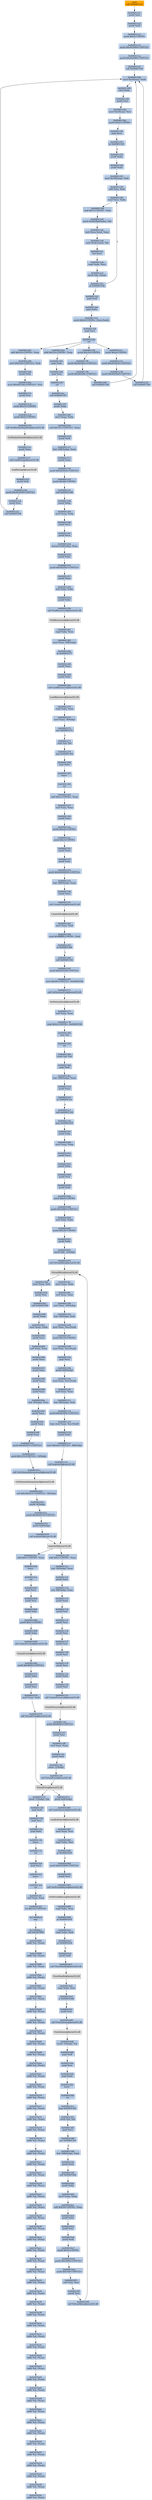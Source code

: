 digraph G {
node[shape=rectangle,style=filled,fillcolor=lightsteelblue,color=lightsteelblue]
bgcolor="transparent"
a0x004013e7call_0x004011e1[label="start\ncall 0x004011e1",fillcolor="orange",color="lightgrey"];
a0x004011e1pushl_esi[label="0x004011e1\npushl %esi"];
a0x004011e2pushl_edi[label="0x004011e2\npushl %edi"];
a0x004011e3pushl_0x9UINT8[label="0x004011e3\npushl $0x9<UINT8>"];
a0x004011e5pushl_0x403000UINT32[label="0x004011e5\npushl $0x403000<UINT32>"];
a0x004011eapushl_0x402080UINT32[label="0x004011ea\npushl $0x402080<UINT32>"];
a0x004011efcall_0x00401184[label="0x004011ef\ncall 0x00401184"];
a0x00401184movl_0xcesp__edx[label="0x00401184\nmovl 0xc(%esp), %edx"];
a0x00401188decl_edx[label="0x00401188\ndecl %edx"];
a0x00401189pushl_esi[label="0x00401189\npushl %esi"];
a0x0040118amovl_0xcesp__esi[label="0x0040118a\nmovl 0xc(%esp), %esi"];
a0x0040118epushl_0x0UINT8[label="0x0040118e\npushl $0x0<UINT8>"];
a0x00401190popl_ecx[label="0x00401190\npopl %ecx"];
a0x00401191je_0x004011b5[label="0x00401191\nje 0x004011b5"];
a0x00401193pushl_ebx[label="0x00401193\npushl %ebx"];
a0x00401194pushl_edi[label="0x00401194\npushl %edi"];
a0x00401195movl_0x10esp__edi[label="0x00401195\nmovl 0x10(%esp), %edi"];
a0x00401199subl_esi_edi[label="0x00401199\nsubl %esi, %edi"];
a0x0040119bmovl_ecx_ebx[label="0x0040119b\nmovl %ecx, %ebx"];
a0x0040119dandl_0x3UINT8_ebx[label="0x0040119d\nandl $0x3<UINT8>, %ebx"];
a0x004011a0movb_0x4020b4ebx__bl[label="0x004011a0\nmovb 0x4020b4(%ebx), %bl"];
a0x004011a6leal_ecxesi__eax[label="0x004011a6\nleal (%ecx,%esi), %eax"];
a0x004011a9xorb_edieax__bl[label="0x004011a9\nxorb (%edi,%eax), %bl"];
a0x004011acincl_ecx[label="0x004011ac\nincl %ecx"];
a0x004011adcmpl_edx_ecx[label="0x004011ad\ncmpl %edx, %ecx"];
a0x004011afmovb_bl_eax_[label="0x004011af\nmovb %bl, (%eax)"];
a0x004011b1jb_0x0040119b[label="0x004011b1\njb 0x0040119b"];
a0x004011b3popl_edi[label="0x004011b3\npopl %edi"];
a0x004011b4popl_ebx[label="0x004011b4\npopl %ebx"];
a0x004011b5movb_0x0UINT8_esiedx_[label="0x004011b5\nmovb $0x0<UINT8>, (%esi,%edx)"];
a0x004011b9popl_esi[label="0x004011b9\npopl %esi"];
a0x004011baret[label="0x004011ba\nret"];
a0x004011f4pushl_0x18UINT8[label="0x004011f4\npushl $0x18<UINT8>"];
a0x004011f6pushl_0x40300cUINT32[label="0x004011f6\npushl $0x40300c<UINT32>"];
a0x004011fbpushl_0x40208cUINT32[label="0x004011fb\npushl $0x40208c<UINT32>"];
a0x00401200call_0x00401184[label="0x00401200\ncall 0x00401184"];
a0x00401205addl_0x18UINT8_esp[label="0x00401205\naddl $0x18<UINT8>, %esp"];
a0x00401208movl_0x104UINT32_edi[label="0x00401208\nmovl $0x104<UINT32>, %edi"];
a0x0040120dpushl_edi[label="0x0040120d\npushl %edi"];
a0x0040120emovl_0x403140UINT32_esi[label="0x0040120e\nmovl $0x403140<UINT32>, %esi"];
a0x00401213pushl_esi[label="0x00401213\npushl %esi"];
a0x00401214pushl_0x10UINT8[label="0x00401214\npushl $0x10<UINT8>"];
a0x00401216pushl_0x0UINT8[label="0x00401216\npushl $0x0<UINT8>"];
a0x00401218call_GetModuleHandleA_kernel32_dll[label="0x00401218\ncall GetModuleHandleA@kernel32.dll"];
GetModuleHandleA_kernel32_dll[label="GetModuleHandleA@kernel32.dll",fillcolor="lightgrey",color="lightgrey"];
a0x0040121epushl_eax[label="0x0040121e\npushl %eax"];
a0x0040121fcall_LoadStringA_user32_dll[label="0x0040121f\ncall LoadStringA@user32.dll"];
LoadStringA_user32_dll[label="LoadStringA@user32.dll",fillcolor="lightgrey",color="lightgrey"];
a0x00401225pushl_edi[label="0x00401225\npushl %edi"];
a0x00401226pushl_0x403038UINT32[label="0x00401226\npushl $0x403038<UINT32>"];
a0x0040122bpushl_esi[label="0x0040122b\npushl %esi"];
a0x0040122ccall_0x00401184[label="0x0040122c\ncall 0x00401184"];
a0x00401231pushl_0xdUINT8[label="0x00401231\npushl $0xd<UINT8>"];
a0x00401233pushl_0x403024UINT32[label="0x00401233\npushl $0x403024<UINT32>"];
a0x00401238pushl_0x4020a4UINT32[label="0x00401238\npushl $0x4020a4<UINT32>"];
a0x0040123dcall_0x00401184[label="0x0040123d\ncall 0x00401184"];
a0x00401242addl_0x18UINT8_esp[label="0x00401242\naddl $0x18<UINT8>, %esp"];
a0x00401245popl_edi[label="0x00401245\npopl %edi"];
a0x00401246popl_esi[label="0x00401246\npopl %esi"];
a0x00401247ret[label="0x00401247\nret"];
a0x004013eccall_0x00401307[label="0x004013ec\ncall 0x00401307"];
a0x00401307pushl_ebp[label="0x00401307\npushl %ebp"];
a0x00401308movl_esp_ebp[label="0x00401308\nmovl %esp, %ebp"];
a0x0040130asubl_0x10cUINT32_esp[label="0x0040130a\nsubl $0x10c<UINT32>, %esp"];
a0x00401310pushl_edi[label="0x00401310\npushl %edi"];
a0x00401311leal__268ebp__eax[label="0x00401311\nleal -268(%ebp), %eax"];
a0x00401317pushl_eax[label="0x00401317\npushl %eax"];
a0x00401318pushl_0x403024UINT32[label="0x00401318\npushl $0x403024<UINT32>"];
a0x0040131dpushl_0x66UINT8[label="0x0040131d\npushl $0x66<UINT8>"];
a0x0040131fcall_0x00401248[label="0x0040131f\ncall 0x00401248"];
a0x00401248pushl_ebp[label="0x00401248\npushl %ebp"];
a0x00401249movl_esp_ebp[label="0x00401249\nmovl %esp, %ebp"];
a0x0040124bpushl_ecx[label="0x0040124b\npushl %ecx"];
a0x0040124cpushl_ecx[label="0x0040124c\npushl %ecx"];
a0x0040124dmovzwl_0x8ebp__eax[label="0x0040124d\nmovzwl 0x8(%ebp), %eax"];
a0x00401251pushl_ebx[label="0x00401251\npushl %ebx"];
a0x00401252pushl_0x4020bcUINT32[label="0x00401252\npushl $0x4020bc<UINT32>"];
a0x00401257pushl_eax[label="0x00401257\npushl %eax"];
a0x00401258xorl_ebx_ebx[label="0x00401258\nxorl %ebx, %ebx"];
a0x0040125apushl_ebx[label="0x0040125a\npushl %ebx"];
a0x0040125bcall_FindResourceA_kernel32_dll[label="0x0040125b\ncall FindResourceA@kernel32.dll"];
FindResourceA_kernel32_dll[label="FindResourceA@kernel32.dll",fillcolor="lightgrey",color="lightgrey"];
a0x00401261cmpl_ebx_eax[label="0x00401261\ncmpl %ebx, %eax"];
a0x00401263movl_eax_0x8ebp_[label="0x00401263\nmovl %eax, 0x8(%ebp)"];
a0x00401266je_0x00401277[label="0x00401266\nje 0x00401277"];
a0x00401268pushl_eax[label="0x00401268\npushl %eax"];
a0x00401269pushl_ebx[label="0x00401269\npushl %ebx"];
a0x0040126acall_LoadResource_kernel32_dll[label="0x0040126a\ncall LoadResource@kernel32.dll"];
LoadResource_kernel32_dll[label="LoadResource@kernel32.dll",fillcolor="lightgrey",color="lightgrey"];
a0x00401270cmpl_ebx_eax[label="0x00401270\ncmpl %ebx, %eax"];
a0x00401272movl_eax__8ebp_[label="0x00401272\nmovl %eax, -8(%ebp)"];
a0x00401275jne_0x0040127e[label="0x00401275\njne 0x0040127e"];
a0x00401277xorb_al_al[label="0x00401277\nxorb %al, %al"];
a0x00401279jmp_0x00401304[label="0x00401279\njmp 0x00401304"];
a0x00401304popl_ebx[label="0x00401304\npopl %ebx"];
a0x00401305leave_[label="0x00401305\nleave "];
a0x00401306ret[label="0x00401306\nret"];
a0x00401324addl_0xcUINT8_esp[label="0x00401324\naddl $0xc<UINT8>, %esp"];
a0x00401327xorl_eax_eax[label="0x00401327\nxorl %eax, %eax"];
a0x00401329pushl_eax[label="0x00401329\npushl %eax"];
a0x0040132apushl_0x20UINT8[label="0x0040132a\npushl $0x20<UINT8>"];
a0x0040132cpushl_0x3UINT8[label="0x0040132c\npushl $0x3<UINT8>"];
a0x0040132epushl_eax[label="0x0040132e\npushl %eax"];
a0x0040132fpushl_eax[label="0x0040132f\npushl %eax"];
a0x00401330pushl_0x40000000UINT32[label="0x00401330\npushl $0x40000000<UINT32>"];
a0x00401335leal__268ebp__eax[label="0x00401335\nleal -268(%ebp), %eax"];
a0x0040133bpushl_eax[label="0x0040133b\npushl %eax"];
a0x0040133ccall_CreateFileA_kernel32_dll[label="0x0040133c\ncall CreateFileA@kernel32.dll"];
CreateFileA_kernel32_dll[label="CreateFileA@kernel32.dll",fillcolor="lightgrey",color="lightgrey"];
a0x00401342movl_eax_edi[label="0x00401342\nmovl %eax, %edi"];
a0x00401344cmpl_0xffffffffUINT8_edi[label="0x00401344\ncmpl $0xffffffff<UINT8>, %edi"];
a0x00401347je_0x004013b6[label="0x00401347\nje 0x004013b6"];
a0x004013b6call_0x00401162[label="0x004013b6\ncall 0x00401162"];
a0x00401162pushl_0x403248UINT32[label="0x00401162\npushl $0x403248<UINT32>"];
a0x00401167movl_0x94UINT32_0x00403248[label="0x00401167\nmovl $0x94<UINT32>, 0x00403248"];
a0x00401171call_GetVersionExA_kernel32_dll[label="0x00401171\ncall GetVersionExA@kernel32.dll"];
GetVersionExA_kernel32_dll[label="GetVersionExA@kernel32.dll",fillcolor="lightgrey",color="lightgrey"];
a0x00401177xorl_eax_eax[label="0x00401177\nxorl %eax, %eax"];
a0x00401179cmpl_0x2UINT8_0x00403258[label="0x00401179\ncmpl $0x2<UINT8>, 0x00403258"];
a0x00401180sete_al[label="0x00401180\nsete %al"];
a0x00401183ret[label="0x00401183\nret"];
a0x004013bbtestb_al_al[label="0x004013bb\ntestb %al, %al"];
a0x004013bdpopl_edi[label="0x004013bd\npopl %edi"];
a0x004013beleal__268ebp__eax[label="0x004013be\nleal -268(%ebp), %eax"];
a0x004013c4pushl_eax[label="0x004013c4\npushl %eax"];
a0x004013c5je_0x004013ce[label="0x004013c5\nje 0x004013ce"];
a0x004013c7call_0x0040115d[label="0x004013c7\ncall 0x0040115d"];
a0x0040115djmp_0x0040103f[label="0x0040115d\njmp 0x0040103f"];
a0x0040103fpushl_ebp[label="0x0040103f\npushl %ebp"];
a0x00401040movl_esp_ebp[label="0x00401040\nmovl %esp, %ebp"];
a0x00401042pushl_ecx[label="0x00401042\npushl %ecx"];
a0x00401043pushl_ebx[label="0x00401043\npushl %ebx"];
a0x00401044pushl_esi[label="0x00401044\npushl %esi"];
a0x00401045pushl_edi[label="0x00401045\npushl %edi"];
a0x00401046pushl_0x4UINT8[label="0x00401046\npushl $0x4<UINT8>"];
a0x00401048pushl_0x3000UINT32[label="0x00401048\npushl $0x3000<UINT32>"];
a0x0040104dxorl_ebx_ebx[label="0x0040104d\nxorl %ebx, %ebx"];
a0x0040104fpushl_0x28UINT8[label="0x0040104f\npushl $0x28<UINT8>"];
a0x00401051pushl_ebx[label="0x00401051\npushl %ebx"];
a0x00401052movb_bl__1ebp_[label="0x00401052\nmovb %bl, -1(%ebp)"];
a0x00401055call_VirtualAlloc_kernel32_dll[label="0x00401055\ncall VirtualAlloc@kernel32.dll"];
VirtualAlloc_kernel32_dll[label="VirtualAlloc@kernel32.dll",fillcolor="lightgrey",color="lightgrey"];
a0x0040105bmovl_eax_esi[label="0x0040105b\nmovl %eax, %esi"];
a0x0040105dpushl_esi[label="0x0040105d\npushl %esi"];
a0x0040105ecall_0x00401000[label="0x0040105e\ncall 0x00401000"];
a0x00401000pushl_ebp[label="0x00401000\npushl %ebp"];
a0x00401001movl_esp_ebp[label="0x00401001\nmovl %esp, %ebp"];
a0x00401003pushl_ecx[label="0x00401003\npushl %ecx"];
a0x00401004xorl_eax_eax[label="0x00401004\nxorl %eax, %eax"];
a0x00401006pushl_eax[label="0x00401006\npushl %eax"];
a0x00401007pushl_eax[label="0x00401007\npushl %eax"];
a0x00401008pushl_eax[label="0x00401008\npushl %eax"];
a0x00401009pushl_eax[label="0x00401009\npushl %eax"];
a0x0040100aleal__4ebp__ecx[label="0x0040100a\nleal -4(%ebp), %ecx"];
a0x0040100dpushl_ecx[label="0x0040100d\npushl %ecx"];
a0x0040100epushl_eax[label="0x0040100e\npushl %eax"];
a0x0040100fpushl_eax[label="0x0040100f\npushl %eax"];
a0x00401010pushl_0x40207cUINT32[label="0x00401010\npushl $0x40207c<UINT32>"];
a0x00401015movl_0x123UINT32__4ebp_[label="0x00401015\nmovl $0x123<UINT32>, -4(%ebp)"];
a0x0040101ccall_GetVolumeInformationA_kernel32_dll[label="0x0040101c\ncall GetVolumeInformationA@kernel32.dll"];
GetVolumeInformationA_kernel32_dll[label="GetVolumeInformationA@kernel32.dll",fillcolor="lightgrey",color="lightgrey"];
a0x00401022xorl_0x34d2121UINT32__4ebp_[label="0x00401022\nxorl $0x34d2121<UINT32>, -4(%ebp)"];
a0x00401029pushl__4ebp_[label="0x00401029\npushl -4(%ebp)"];
a0x0040102cpushl_0x402074UINT32[label="0x0040102c\npushl $0x402074<UINT32>"];
a0x00401031pushl_0x8ebp_[label="0x00401031\npushl 0x8(%ebp)"];
a0x00401034call_wsprintfA_user32_dll[label="0x00401034\ncall wsprintfA@user32.dll"];
wsprintfA_user32_dll[label="wsprintfA@user32.dll",fillcolor="lightgrey",color="lightgrey"];
a0x0040103aaddl_0xcUINT8_esp[label="0x0040103a\naddl $0xc<UINT8>, %esp"];
a0x0040103dleave_[label="0x0040103d\nleave "];
a0x0040103eret[label="0x0040103e\nret"];
a0x00401063popl_ecx[label="0x00401063\npopl %ecx"];
a0x00401064pushl_esi[label="0x00401064\npushl %esi"];
a0x00401065pushl_ebx[label="0x00401065\npushl %ebx"];
a0x00401066pushl_0x1UINT8[label="0x00401066\npushl $0x1<UINT8>"];
a0x00401068pushl_ebx[label="0x00401068\npushl %ebx"];
a0x00401069call_CreateEventA_kernel32_dll[label="0x00401069\ncall CreateEventA@kernel32.dll"];
CreateEventA_kernel32_dll[label="CreateEventA@kernel32.dll",fillcolor="lightgrey",color="lightgrey"];
a0x0040106fpushl_0x8000UINT32[label="0x0040106f\npushl $0x8000<UINT32>"];
a0x00401074pushl_ebx[label="0x00401074\npushl %ebx"];
a0x00401075pushl_esi[label="0x00401075\npushl %esi"];
a0x00401076movl_eax_edi[label="0x00401076\nmovl %eax, %edi"];
a0x00401078call_VirtualFree_kernel32_dll[label="0x00401078\ncall VirtualFree@kernel32.dll"];
VirtualFree_kernel32_dll[label="VirtualFree@kernel32.dll",fillcolor="lightgrey",color="lightgrey"];
a0x0040107epushl_0x8ebp_[label="0x0040107e\npushl 0x8(%ebp)"];
a0x00401081call_LoadLibraryA_kernel32_dll[label="0x00401081\ncall LoadLibraryA@kernel32.dll"];
LoadLibraryA_kernel32_dll[label="LoadLibraryA@kernel32.dll",fillcolor="lightgrey",color="lightgrey"];
a0x00401087movl_eax_esi[label="0x00401087\nmovl %eax, %esi"];
a0x00401089cmpl_ebx_esi[label="0x00401089\ncmpl %ebx, %esi"];
a0x0040108bje_0x004010c0[label="0x0040108b\nje 0x004010c0"];
a0x0040108dpushl_0x403000UINT32[label="0x0040108d\npushl $0x403000<UINT32>"];
a0x00401092pushl_esi[label="0x00401092\npushl %esi"];
a0x00401093call_GetProcAddress_kernel32_dll[label="0x00401093\ncall GetProcAddress@kernel32.dll"];
GetProcAddress_kernel32_dll[label="GetProcAddress@kernel32.dll",fillcolor="lightgrey",color="lightgrey"];
a0x00401099cmpl_ebx_eax[label="0x00401099\ncmpl %ebx, %eax"];
a0x0040109bje_0x004010c0[label="0x0040109b\nje 0x004010c0"];
a0x004010c0cmpl_ebx_edi[label="0x004010c0\ncmpl %ebx, %edi"];
a0x004010c2je_0x004010cb[label="0x004010c2\nje 0x004010cb"];
a0x004010c4pushl_edi[label="0x004010c4\npushl %edi"];
a0x004010c5call_CloseHandle_kernel32_dll[label="0x004010c5\ncall CloseHandle@kernel32.dll"];
CloseHandle_kernel32_dll[label="CloseHandle@kernel32.dll",fillcolor="lightgrey",color="lightgrey"];
a0x004010cbcmpl_ebx_esi[label="0x004010cb\ncmpl %ebx, %esi"];
a0x004010cdje_0x004010d6[label="0x004010cd\nje 0x004010d6"];
a0x004010cfpushl_esi[label="0x004010cf\npushl %esi"];
a0x004010d0call_FreeLibrary_kernel32_dll[label="0x004010d0\ncall FreeLibrary@kernel32.dll"];
FreeLibrary_kernel32_dll[label="FreeLibrary@kernel32.dll",fillcolor="lightgrey",color="lightgrey"];
a0x004010d6movb__1ebp__al[label="0x004010d6\nmovb -1(%ebp), %al"];
a0x004010d9popl_edi[label="0x004010d9\npopl %edi"];
a0x004010dapopl_esi[label="0x004010da\npopl %esi"];
a0x004010dbpopl_ebx[label="0x004010db\npopl %ebx"];
a0x004010dcleave_[label="0x004010dc\nleave "];
a0x004010ddret[label="0x004010dd\nret"];
a0x004013ccjmp_0x004013d3[label="0x004013cc\njmp 0x004013d3"];
a0x004013d3testb_al_al[label="0x004013d3\ntestb %al, %al"];
a0x004013d5popl_ecx[label="0x004013d5\npopl %ecx"];
a0x004013d6jne_0x004013e5[label="0x004013d6\njne 0x004013e5"];
a0x004013d8leal__268ebp__eax[label="0x004013d8\nleal -268(%ebp), %eax"];
a0x004013depushl_eax[label="0x004013de\npushl %eax"];
a0x004013dfcall_0x004010de[label="0x004013df\ncall 0x004010de"];
a0x004010depushl_ebp[label="0x004010de\npushl %ebp"];
a0x004010dfmovl_esp_ebp[label="0x004010df\nmovl %esp, %ebp"];
a0x004010e1subl_0x58UINT8_esp[label="0x004010e1\nsubl $0x58<UINT8>, %esp"];
a0x004010e4pushl_ebx[label="0x004010e4\npushl %ebx"];
a0x004010e5pushl_esi[label="0x004010e5\npushl %esi"];
a0x004010e6pushl_edi[label="0x004010e6\npushl %edi"];
a0x004010e7pushl_0x4UINT8[label="0x004010e7\npushl $0x4<UINT8>"];
a0x004010e9pushl_0x3000UINT32[label="0x004010e9\npushl $0x3000<UINT32>"];
a0x004010eepushl_0x104UINT32[label="0x004010ee\npushl $0x104<UINT32>"];
a0x004010f3xorl_esi_esi[label="0x004010f3\nxorl %esi, %esi"];
a0x004010f5pushl_esi[label="0x004010f5\npushl %esi"];
a0x004010f6call_VirtualAlloc_kernel32_dll[label="0x004010f6\ncall VirtualAlloc@kernel32.dll"];
a0x004010fcmovl_eax_ebx[label="0x004010fc\nmovl %eax, %ebx"];
a0x004010fexorl_eax_eax[label="0x004010fe\nxorl %eax, %eax"];
a0x00401100movl_esi__20ebp_[label="0x00401100\nmovl %esi, -20(%ebp)"];
a0x00401103leal__16ebp__edi[label="0x00401103\nleal -16(%ebp), %edi"];
a0x00401106stosl_eax_es_edi_[label="0x00401106\nstosl %eax, %es:(%edi)"];
a0x00401107pushl_0x10UINT8[label="0x00401107\npushl $0x10<UINT8>"];
a0x00401109stosl_eax_es_edi_[label="0x00401109\nstosl %eax, %es:(%edi)"];
a0x0040110apopl_ecx[label="0x0040110a\npopl %ecx"];
a0x0040110bpushl_0x8ebp_[label="0x0040110b\npushl 0x8(%ebp)"];
a0x0040110estosl_eax_es_edi_[label="0x0040110e\nstosl %eax, %es:(%edi)"];
a0x0040110fxorl_eax_eax[label="0x0040110f\nxorl %eax, %eax"];
a0x00401111leal__84ebp__edi[label="0x00401111\nleal -84(%ebp), %edi"];
a0x00401114pushl_0x40300cUINT32[label="0x00401114\npushl $0x40300c<UINT32>"];
a0x00401119repz_stosl_eax_es_edi_[label="0x00401119\nrepz stosl %eax, %es:(%edi)"];
a0x0040111bpushl_ebx[label="0x0040111b\npushl %ebx"];
a0x0040111cmovl_0x44UINT32__88ebp_[label="0x0040111c\nmovl $0x44<UINT32>, -88(%ebp)"];
a0x00401123call_wsprintfA_user32_dll[label="0x00401123\ncall wsprintfA@user32.dll"];
a0x00401129addl_0xcUINT8_esp[label="0x00401129\naddl $0xc<UINT8>, %esp"];
a0x0040112cleal__20ebp__eax[label="0x0040112c\nleal -20(%ebp), %eax"];
a0x0040112fpushl_eax[label="0x0040112f\npushl %eax"];
a0x00401130leal__88ebp__eax[label="0x00401130\nleal -88(%ebp), %eax"];
a0x00401133pushl_eax[label="0x00401133\npushl %eax"];
a0x00401134pushl_esi[label="0x00401134\npushl %esi"];
a0x00401135pushl_esi[label="0x00401135\npushl %esi"];
a0x00401136pushl_esi[label="0x00401136\npushl %esi"];
a0x00401137pushl_esi[label="0x00401137\npushl %esi"];
a0x00401138pushl_esi[label="0x00401138\npushl %esi"];
a0x00401139pushl_esi[label="0x00401139\npushl %esi"];
a0x0040113apushl_ebx[label="0x0040113a\npushl %ebx"];
a0x0040113bpushl_esi[label="0x0040113b\npushl %esi"];
a0x0040113ccall_CreateProcessA_kernel32_dll[label="0x0040113c\ncall CreateProcessA@kernel32.dll"];
CreateProcessA_kernel32_dll[label="CreateProcessA@kernel32.dll",fillcolor="lightgrey",color="lightgrey"];
a0x00401142pushl_0x8000UINT32[label="0x00401142\npushl $0x8000<UINT32>"];
a0x00401147pushl_esi[label="0x00401147\npushl %esi"];
a0x00401148testl_eax_eax[label="0x00401148\ntestl %eax, %eax"];
a0x0040114apushl_ebx[label="0x0040114a\npushl %ebx"];
a0x0040114bsetne__1ebp_[label="0x0040114b\nsetne -1(%ebp)"];
a0x0040114fcall_VirtualFree_kernel32_dll[label="0x0040114f\ncall VirtualFree@kernel32.dll"];
a0x00401155movb__1ebp__al[label="0x00401155\nmovb -1(%ebp), %al"];
a0x00401158popl_edi[label="0x00401158\npopl %edi"];
a0x00401159popl_esi[label="0x00401159\npopl %esi"];
a0x0040115apopl_ebx[label="0x0040115a\npopl %ebx"];
a0x0040115bleave_[label="0x0040115b\nleave "];
a0x0040115cret[label="0x0040115c\nret"];
a0x004013e4popl_ecx[label="0x004013e4\npopl %ecx"];
a0x004013e5leave_[label="0x004013e5\nleave "];
a0x004013e6ret[label="0x004013e6\nret"];
a0x004013f1xorl_eax_eax[label="0x004013f1\nxorl %eax, %eax"];
a0x004013f3ret_0x10UINT16[label="0x004013f3\nret $0x10<UINT16>"];
a0x7c8000c0nop_[label="0x7c8000c0\nnop "];
a0x7c8000c1call_0x63d7f9f4[label="0x7c8000c1\ncall 0x63d7f9f4"];
a0x63d7f9f4addb_al_eax_[label="0x63d7f9f4\naddb %al, (%eax)"];
a0x63d7f9f6addb_al_eax_[label="0x63d7f9f6\naddb %al, (%eax)"];
a0x63d7f9f8addb_al_eax_[label="0x63d7f9f8\naddb %al, (%eax)"];
a0x63d7f9faaddb_al_eax_[label="0x63d7f9fa\naddb %al, (%eax)"];
a0x63d7f9fcaddb_al_eax_[label="0x63d7f9fc\naddb %al, (%eax)"];
a0x63d7f9feaddb_al_eax_[label="0x63d7f9fe\naddb %al, (%eax)"];
a0x63d7fa00addb_al_eax_[label="0x63d7fa00\naddb %al, (%eax)"];
a0x63d7fa02addb_al_eax_[label="0x63d7fa02\naddb %al, (%eax)"];
a0x63d7fa04addb_al_eax_[label="0x63d7fa04\naddb %al, (%eax)"];
a0x63d7fa06addb_al_eax_[label="0x63d7fa06\naddb %al, (%eax)"];
a0x63d7fa08addb_al_eax_[label="0x63d7fa08\naddb %al, (%eax)"];
a0x63d7fa0aaddb_al_eax_[label="0x63d7fa0a\naddb %al, (%eax)"];
a0x63d7fa0caddb_al_eax_[label="0x63d7fa0c\naddb %al, (%eax)"];
a0x63d7fa0eaddb_al_eax_[label="0x63d7fa0e\naddb %al, (%eax)"];
a0x63d7fa10addb_al_eax_[label="0x63d7fa10\naddb %al, (%eax)"];
a0x63d7fa12addb_al_eax_[label="0x63d7fa12\naddb %al, (%eax)"];
a0x63d7fa14addb_al_eax_[label="0x63d7fa14\naddb %al, (%eax)"];
a0x63d7fa16addb_al_eax_[label="0x63d7fa16\naddb %al, (%eax)"];
a0x63d7fa18addb_al_eax_[label="0x63d7fa18\naddb %al, (%eax)"];
a0x63d7fa1aaddb_al_eax_[label="0x63d7fa1a\naddb %al, (%eax)"];
a0x63d7fa1caddb_al_eax_[label="0x63d7fa1c\naddb %al, (%eax)"];
a0x63d7fa1eaddb_al_eax_[label="0x63d7fa1e\naddb %al, (%eax)"];
a0x63d7fa20addb_al_eax_[label="0x63d7fa20\naddb %al, (%eax)"];
a0x63d7fa22addb_al_eax_[label="0x63d7fa22\naddb %al, (%eax)"];
a0x63d7fa24addb_al_eax_[label="0x63d7fa24\naddb %al, (%eax)"];
a0x63d7fa26addb_al_eax_[label="0x63d7fa26\naddb %al, (%eax)"];
a0x63d7fa28addb_al_eax_[label="0x63d7fa28\naddb %al, (%eax)"];
a0x63d7fa2aaddb_al_eax_[label="0x63d7fa2a\naddb %al, (%eax)"];
a0x63d7fa2caddb_al_eax_[label="0x63d7fa2c\naddb %al, (%eax)"];
a0x63d7fa2eaddb_al_eax_[label="0x63d7fa2e\naddb %al, (%eax)"];
a0x63d7fa30addb_al_eax_[label="0x63d7fa30\naddb %al, (%eax)"];
a0x63d7fa32addb_al_eax_[label="0x63d7fa32\naddb %al, (%eax)"];
a0x63d7fa34addb_al_eax_[label="0x63d7fa34\naddb %al, (%eax)"];
a0x63d7fa36addb_al_eax_[label="0x63d7fa36\naddb %al, (%eax)"];
a0x63d7fa38addb_al_eax_[label="0x63d7fa38\naddb %al, (%eax)"];
a0x63d7fa3aaddb_al_eax_[label="0x63d7fa3a\naddb %al, (%eax)"];
a0x63d7fa3caddb_al_eax_[label="0x63d7fa3c\naddb %al, (%eax)"];
a0x63d7fa3eaddb_al_eax_[label="0x63d7fa3e\naddb %al, (%eax)"];
a0x63d7fa40addb_al_eax_[label="0x63d7fa40\naddb %al, (%eax)"];
a0x63d7fa42addb_al_eax_[label="0x63d7fa42\naddb %al, (%eax)"];
a0x63d7fa44addb_al_eax_[label="0x63d7fa44\naddb %al, (%eax)"];
a0x63d7fa46addb_al_eax_[label="0x63d7fa46\naddb %al, (%eax)"];
a0x63d7fa48addb_al_eax_[label="0x63d7fa48\naddb %al, (%eax)"];
a0x63d7fa4aaddb_al_eax_[label="0x63d7fa4a\naddb %al, (%eax)"];
a0x63d7fa4caddb_al_eax_[label="0x63d7fa4c\naddb %al, (%eax)"];
a0x63d7fa4eaddb_al_eax_[label="0x63d7fa4e\naddb %al, (%eax)"];
a0x63d7fa50addb_al_eax_[label="0x63d7fa50\naddb %al, (%eax)"];
a0x63d7fa52addb_al_eax_[label="0x63d7fa52\naddb %al, (%eax)"];
a0x63d7fa54addb_al_eax_[label="0x63d7fa54\naddb %al, (%eax)"];
a0x63d7fa56addb_al_eax_[label="0x63d7fa56\naddb %al, (%eax)"];
a0x63d7fa58addb_al_eax_[label="0x63d7fa58\naddb %al, (%eax)"];
a0x63d7fa5aaddb_al_eax_[label="0x63d7fa5a\naddb %al, (%eax)"];
a0x004013e7call_0x004011e1 -> a0x004011e1pushl_esi [color="#000000"];
a0x004011e1pushl_esi -> a0x004011e2pushl_edi [color="#000000"];
a0x004011e2pushl_edi -> a0x004011e3pushl_0x9UINT8 [color="#000000"];
a0x004011e3pushl_0x9UINT8 -> a0x004011e5pushl_0x403000UINT32 [color="#000000"];
a0x004011e5pushl_0x403000UINT32 -> a0x004011eapushl_0x402080UINT32 [color="#000000"];
a0x004011eapushl_0x402080UINT32 -> a0x004011efcall_0x00401184 [color="#000000"];
a0x004011efcall_0x00401184 -> a0x00401184movl_0xcesp__edx [color="#000000"];
a0x00401184movl_0xcesp__edx -> a0x00401188decl_edx [color="#000000"];
a0x00401188decl_edx -> a0x00401189pushl_esi [color="#000000"];
a0x00401189pushl_esi -> a0x0040118amovl_0xcesp__esi [color="#000000"];
a0x0040118amovl_0xcesp__esi -> a0x0040118epushl_0x0UINT8 [color="#000000"];
a0x0040118epushl_0x0UINT8 -> a0x00401190popl_ecx [color="#000000"];
a0x00401190popl_ecx -> a0x00401191je_0x004011b5 [color="#000000"];
a0x00401191je_0x004011b5 -> a0x00401193pushl_ebx [color="#000000",label="F"];
a0x00401193pushl_ebx -> a0x00401194pushl_edi [color="#000000"];
a0x00401194pushl_edi -> a0x00401195movl_0x10esp__edi [color="#000000"];
a0x00401195movl_0x10esp__edi -> a0x00401199subl_esi_edi [color="#000000"];
a0x00401199subl_esi_edi -> a0x0040119bmovl_ecx_ebx [color="#000000"];
a0x0040119bmovl_ecx_ebx -> a0x0040119dandl_0x3UINT8_ebx [color="#000000"];
a0x0040119dandl_0x3UINT8_ebx -> a0x004011a0movb_0x4020b4ebx__bl [color="#000000"];
a0x004011a0movb_0x4020b4ebx__bl -> a0x004011a6leal_ecxesi__eax [color="#000000"];
a0x004011a6leal_ecxesi__eax -> a0x004011a9xorb_edieax__bl [color="#000000"];
a0x004011a9xorb_edieax__bl -> a0x004011acincl_ecx [color="#000000"];
a0x004011acincl_ecx -> a0x004011adcmpl_edx_ecx [color="#000000"];
a0x004011adcmpl_edx_ecx -> a0x004011afmovb_bl_eax_ [color="#000000"];
a0x004011afmovb_bl_eax_ -> a0x004011b1jb_0x0040119b [color="#000000"];
a0x004011b1jb_0x0040119b -> a0x0040119bmovl_ecx_ebx [color="#000000",label="T"];
a0x004011b1jb_0x0040119b -> a0x004011b3popl_edi [color="#000000",label="F"];
a0x004011b3popl_edi -> a0x004011b4popl_ebx [color="#000000"];
a0x004011b4popl_ebx -> a0x004011b5movb_0x0UINT8_esiedx_ [color="#000000"];
a0x004011b5movb_0x0UINT8_esiedx_ -> a0x004011b9popl_esi [color="#000000"];
a0x004011b9popl_esi -> a0x004011baret [color="#000000"];
a0x004011baret -> a0x004011f4pushl_0x18UINT8 [color="#000000"];
a0x004011f4pushl_0x18UINT8 -> a0x004011f6pushl_0x40300cUINT32 [color="#000000"];
a0x004011f6pushl_0x40300cUINT32 -> a0x004011fbpushl_0x40208cUINT32 [color="#000000"];
a0x004011fbpushl_0x40208cUINT32 -> a0x00401200call_0x00401184 [color="#000000"];
a0x00401200call_0x00401184 -> a0x00401184movl_0xcesp__edx [color="#000000"];
a0x004011baret -> a0x00401205addl_0x18UINT8_esp [color="#000000"];
a0x00401205addl_0x18UINT8_esp -> a0x00401208movl_0x104UINT32_edi [color="#000000"];
a0x00401208movl_0x104UINT32_edi -> a0x0040120dpushl_edi [color="#000000"];
a0x0040120dpushl_edi -> a0x0040120emovl_0x403140UINT32_esi [color="#000000"];
a0x0040120emovl_0x403140UINT32_esi -> a0x00401213pushl_esi [color="#000000"];
a0x00401213pushl_esi -> a0x00401214pushl_0x10UINT8 [color="#000000"];
a0x00401214pushl_0x10UINT8 -> a0x00401216pushl_0x0UINT8 [color="#000000"];
a0x00401216pushl_0x0UINT8 -> a0x00401218call_GetModuleHandleA_kernel32_dll [color="#000000"];
a0x00401218call_GetModuleHandleA_kernel32_dll -> GetModuleHandleA_kernel32_dll [color="#000000"];
GetModuleHandleA_kernel32_dll -> a0x0040121epushl_eax [color="#000000"];
a0x0040121epushl_eax -> a0x0040121fcall_LoadStringA_user32_dll [color="#000000"];
a0x0040121fcall_LoadStringA_user32_dll -> LoadStringA_user32_dll [color="#000000"];
LoadStringA_user32_dll -> a0x00401225pushl_edi [color="#000000"];
a0x00401225pushl_edi -> a0x00401226pushl_0x403038UINT32 [color="#000000"];
a0x00401226pushl_0x403038UINT32 -> a0x0040122bpushl_esi [color="#000000"];
a0x0040122bpushl_esi -> a0x0040122ccall_0x00401184 [color="#000000"];
a0x0040122ccall_0x00401184 -> a0x00401184movl_0xcesp__edx [color="#000000"];
a0x004011baret -> a0x00401231pushl_0xdUINT8 [color="#000000"];
a0x00401231pushl_0xdUINT8 -> a0x00401233pushl_0x403024UINT32 [color="#000000"];
a0x00401233pushl_0x403024UINT32 -> a0x00401238pushl_0x4020a4UINT32 [color="#000000"];
a0x00401238pushl_0x4020a4UINT32 -> a0x0040123dcall_0x00401184 [color="#000000"];
a0x0040123dcall_0x00401184 -> a0x00401184movl_0xcesp__edx [color="#000000"];
a0x004011baret -> a0x00401242addl_0x18UINT8_esp [color="#000000"];
a0x00401242addl_0x18UINT8_esp -> a0x00401245popl_edi [color="#000000"];
a0x00401245popl_edi -> a0x00401246popl_esi [color="#000000"];
a0x00401246popl_esi -> a0x00401247ret [color="#000000"];
a0x00401247ret -> a0x004013eccall_0x00401307 [color="#000000"];
a0x004013eccall_0x00401307 -> a0x00401307pushl_ebp [color="#000000"];
a0x00401307pushl_ebp -> a0x00401308movl_esp_ebp [color="#000000"];
a0x00401308movl_esp_ebp -> a0x0040130asubl_0x10cUINT32_esp [color="#000000"];
a0x0040130asubl_0x10cUINT32_esp -> a0x00401310pushl_edi [color="#000000"];
a0x00401310pushl_edi -> a0x00401311leal__268ebp__eax [color="#000000"];
a0x00401311leal__268ebp__eax -> a0x00401317pushl_eax [color="#000000"];
a0x00401317pushl_eax -> a0x00401318pushl_0x403024UINT32 [color="#000000"];
a0x00401318pushl_0x403024UINT32 -> a0x0040131dpushl_0x66UINT8 [color="#000000"];
a0x0040131dpushl_0x66UINT8 -> a0x0040131fcall_0x00401248 [color="#000000"];
a0x0040131fcall_0x00401248 -> a0x00401248pushl_ebp [color="#000000"];
a0x00401248pushl_ebp -> a0x00401249movl_esp_ebp [color="#000000"];
a0x00401249movl_esp_ebp -> a0x0040124bpushl_ecx [color="#000000"];
a0x0040124bpushl_ecx -> a0x0040124cpushl_ecx [color="#000000"];
a0x0040124cpushl_ecx -> a0x0040124dmovzwl_0x8ebp__eax [color="#000000"];
a0x0040124dmovzwl_0x8ebp__eax -> a0x00401251pushl_ebx [color="#000000"];
a0x00401251pushl_ebx -> a0x00401252pushl_0x4020bcUINT32 [color="#000000"];
a0x00401252pushl_0x4020bcUINT32 -> a0x00401257pushl_eax [color="#000000"];
a0x00401257pushl_eax -> a0x00401258xorl_ebx_ebx [color="#000000"];
a0x00401258xorl_ebx_ebx -> a0x0040125apushl_ebx [color="#000000"];
a0x0040125apushl_ebx -> a0x0040125bcall_FindResourceA_kernel32_dll [color="#000000"];
a0x0040125bcall_FindResourceA_kernel32_dll -> FindResourceA_kernel32_dll [color="#000000"];
FindResourceA_kernel32_dll -> a0x00401261cmpl_ebx_eax [color="#000000"];
a0x00401261cmpl_ebx_eax -> a0x00401263movl_eax_0x8ebp_ [color="#000000"];
a0x00401263movl_eax_0x8ebp_ -> a0x00401266je_0x00401277 [color="#000000"];
a0x00401266je_0x00401277 -> a0x00401268pushl_eax [color="#000000",label="F"];
a0x00401268pushl_eax -> a0x00401269pushl_ebx [color="#000000"];
a0x00401269pushl_ebx -> a0x0040126acall_LoadResource_kernel32_dll [color="#000000"];
a0x0040126acall_LoadResource_kernel32_dll -> LoadResource_kernel32_dll [color="#000000"];
LoadResource_kernel32_dll -> a0x00401270cmpl_ebx_eax [color="#000000"];
a0x00401270cmpl_ebx_eax -> a0x00401272movl_eax__8ebp_ [color="#000000"];
a0x00401272movl_eax__8ebp_ -> a0x00401275jne_0x0040127e [color="#000000"];
a0x00401275jne_0x0040127e -> a0x00401277xorb_al_al [color="#000000",label="F"];
a0x00401277xorb_al_al -> a0x00401279jmp_0x00401304 [color="#000000"];
a0x00401279jmp_0x00401304 -> a0x00401304popl_ebx [color="#000000"];
a0x00401304popl_ebx -> a0x00401305leave_ [color="#000000"];
a0x00401305leave_ -> a0x00401306ret [color="#000000"];
a0x00401306ret -> a0x00401324addl_0xcUINT8_esp [color="#000000"];
a0x00401324addl_0xcUINT8_esp -> a0x00401327xorl_eax_eax [color="#000000"];
a0x00401327xorl_eax_eax -> a0x00401329pushl_eax [color="#000000"];
a0x00401329pushl_eax -> a0x0040132apushl_0x20UINT8 [color="#000000"];
a0x0040132apushl_0x20UINT8 -> a0x0040132cpushl_0x3UINT8 [color="#000000"];
a0x0040132cpushl_0x3UINT8 -> a0x0040132epushl_eax [color="#000000"];
a0x0040132epushl_eax -> a0x0040132fpushl_eax [color="#000000"];
a0x0040132fpushl_eax -> a0x00401330pushl_0x40000000UINT32 [color="#000000"];
a0x00401330pushl_0x40000000UINT32 -> a0x00401335leal__268ebp__eax [color="#000000"];
a0x00401335leal__268ebp__eax -> a0x0040133bpushl_eax [color="#000000"];
a0x0040133bpushl_eax -> a0x0040133ccall_CreateFileA_kernel32_dll [color="#000000"];
a0x0040133ccall_CreateFileA_kernel32_dll -> CreateFileA_kernel32_dll [color="#000000"];
CreateFileA_kernel32_dll -> a0x00401342movl_eax_edi [color="#000000"];
a0x00401342movl_eax_edi -> a0x00401344cmpl_0xffffffffUINT8_edi [color="#000000"];
a0x00401344cmpl_0xffffffffUINT8_edi -> a0x00401347je_0x004013b6 [color="#000000"];
a0x00401347je_0x004013b6 -> a0x004013b6call_0x00401162 [color="#000000",label="T"];
a0x004013b6call_0x00401162 -> a0x00401162pushl_0x403248UINT32 [color="#000000"];
a0x00401162pushl_0x403248UINT32 -> a0x00401167movl_0x94UINT32_0x00403248 [color="#000000"];
a0x00401167movl_0x94UINT32_0x00403248 -> a0x00401171call_GetVersionExA_kernel32_dll [color="#000000"];
a0x00401171call_GetVersionExA_kernel32_dll -> GetVersionExA_kernel32_dll [color="#000000"];
GetVersionExA_kernel32_dll -> a0x00401177xorl_eax_eax [color="#000000"];
a0x00401177xorl_eax_eax -> a0x00401179cmpl_0x2UINT8_0x00403258 [color="#000000"];
a0x00401179cmpl_0x2UINT8_0x00403258 -> a0x00401180sete_al [color="#000000"];
a0x00401180sete_al -> a0x00401183ret [color="#000000"];
a0x00401183ret -> a0x004013bbtestb_al_al [color="#000000"];
a0x004013bbtestb_al_al -> a0x004013bdpopl_edi [color="#000000"];
a0x004013bdpopl_edi -> a0x004013beleal__268ebp__eax [color="#000000"];
a0x004013beleal__268ebp__eax -> a0x004013c4pushl_eax [color="#000000"];
a0x004013c4pushl_eax -> a0x004013c5je_0x004013ce [color="#000000"];
a0x004013c5je_0x004013ce -> a0x004013c7call_0x0040115d [color="#000000",label="F"];
a0x004013c7call_0x0040115d -> a0x0040115djmp_0x0040103f [color="#000000"];
a0x0040115djmp_0x0040103f -> a0x0040103fpushl_ebp [color="#000000"];
a0x0040103fpushl_ebp -> a0x00401040movl_esp_ebp [color="#000000"];
a0x00401040movl_esp_ebp -> a0x00401042pushl_ecx [color="#000000"];
a0x00401042pushl_ecx -> a0x00401043pushl_ebx [color="#000000"];
a0x00401043pushl_ebx -> a0x00401044pushl_esi [color="#000000"];
a0x00401044pushl_esi -> a0x00401045pushl_edi [color="#000000"];
a0x00401045pushl_edi -> a0x00401046pushl_0x4UINT8 [color="#000000"];
a0x00401046pushl_0x4UINT8 -> a0x00401048pushl_0x3000UINT32 [color="#000000"];
a0x00401048pushl_0x3000UINT32 -> a0x0040104dxorl_ebx_ebx [color="#000000"];
a0x0040104dxorl_ebx_ebx -> a0x0040104fpushl_0x28UINT8 [color="#000000"];
a0x0040104fpushl_0x28UINT8 -> a0x00401051pushl_ebx [color="#000000"];
a0x00401051pushl_ebx -> a0x00401052movb_bl__1ebp_ [color="#000000"];
a0x00401052movb_bl__1ebp_ -> a0x00401055call_VirtualAlloc_kernel32_dll [color="#000000"];
a0x00401055call_VirtualAlloc_kernel32_dll -> VirtualAlloc_kernel32_dll [color="#000000"];
VirtualAlloc_kernel32_dll -> a0x0040105bmovl_eax_esi [color="#000000"];
a0x0040105bmovl_eax_esi -> a0x0040105dpushl_esi [color="#000000"];
a0x0040105dpushl_esi -> a0x0040105ecall_0x00401000 [color="#000000"];
a0x0040105ecall_0x00401000 -> a0x00401000pushl_ebp [color="#000000"];
a0x00401000pushl_ebp -> a0x00401001movl_esp_ebp [color="#000000"];
a0x00401001movl_esp_ebp -> a0x00401003pushl_ecx [color="#000000"];
a0x00401003pushl_ecx -> a0x00401004xorl_eax_eax [color="#000000"];
a0x00401004xorl_eax_eax -> a0x00401006pushl_eax [color="#000000"];
a0x00401006pushl_eax -> a0x00401007pushl_eax [color="#000000"];
a0x00401007pushl_eax -> a0x00401008pushl_eax [color="#000000"];
a0x00401008pushl_eax -> a0x00401009pushl_eax [color="#000000"];
a0x00401009pushl_eax -> a0x0040100aleal__4ebp__ecx [color="#000000"];
a0x0040100aleal__4ebp__ecx -> a0x0040100dpushl_ecx [color="#000000"];
a0x0040100dpushl_ecx -> a0x0040100epushl_eax [color="#000000"];
a0x0040100epushl_eax -> a0x0040100fpushl_eax [color="#000000"];
a0x0040100fpushl_eax -> a0x00401010pushl_0x40207cUINT32 [color="#000000"];
a0x00401010pushl_0x40207cUINT32 -> a0x00401015movl_0x123UINT32__4ebp_ [color="#000000"];
a0x00401015movl_0x123UINT32__4ebp_ -> a0x0040101ccall_GetVolumeInformationA_kernel32_dll [color="#000000"];
a0x0040101ccall_GetVolumeInformationA_kernel32_dll -> GetVolumeInformationA_kernel32_dll [color="#000000"];
GetVolumeInformationA_kernel32_dll -> a0x00401022xorl_0x34d2121UINT32__4ebp_ [color="#000000"];
a0x00401022xorl_0x34d2121UINT32__4ebp_ -> a0x00401029pushl__4ebp_ [color="#000000"];
a0x00401029pushl__4ebp_ -> a0x0040102cpushl_0x402074UINT32 [color="#000000"];
a0x0040102cpushl_0x402074UINT32 -> a0x00401031pushl_0x8ebp_ [color="#000000"];
a0x00401031pushl_0x8ebp_ -> a0x00401034call_wsprintfA_user32_dll [color="#000000"];
a0x00401034call_wsprintfA_user32_dll -> wsprintfA_user32_dll [color="#000000"];
wsprintfA_user32_dll -> a0x0040103aaddl_0xcUINT8_esp [color="#000000"];
a0x0040103aaddl_0xcUINT8_esp -> a0x0040103dleave_ [color="#000000"];
a0x0040103dleave_ -> a0x0040103eret [color="#000000"];
a0x0040103eret -> a0x00401063popl_ecx [color="#000000"];
a0x00401063popl_ecx -> a0x00401064pushl_esi [color="#000000"];
a0x00401064pushl_esi -> a0x00401065pushl_ebx [color="#000000"];
a0x00401065pushl_ebx -> a0x00401066pushl_0x1UINT8 [color="#000000"];
a0x00401066pushl_0x1UINT8 -> a0x00401068pushl_ebx [color="#000000"];
a0x00401068pushl_ebx -> a0x00401069call_CreateEventA_kernel32_dll [color="#000000"];
a0x00401069call_CreateEventA_kernel32_dll -> CreateEventA_kernel32_dll [color="#000000"];
CreateEventA_kernel32_dll -> a0x0040106fpushl_0x8000UINT32 [color="#000000"];
a0x0040106fpushl_0x8000UINT32 -> a0x00401074pushl_ebx [color="#000000"];
a0x00401074pushl_ebx -> a0x00401075pushl_esi [color="#000000"];
a0x00401075pushl_esi -> a0x00401076movl_eax_edi [color="#000000"];
a0x00401076movl_eax_edi -> a0x00401078call_VirtualFree_kernel32_dll [color="#000000"];
a0x00401078call_VirtualFree_kernel32_dll -> VirtualFree_kernel32_dll [color="#000000"];
VirtualFree_kernel32_dll -> a0x0040107epushl_0x8ebp_ [color="#000000"];
a0x0040107epushl_0x8ebp_ -> a0x00401081call_LoadLibraryA_kernel32_dll [color="#000000"];
a0x00401081call_LoadLibraryA_kernel32_dll -> LoadLibraryA_kernel32_dll [color="#000000"];
LoadLibraryA_kernel32_dll -> a0x00401087movl_eax_esi [color="#000000"];
a0x00401087movl_eax_esi -> a0x00401089cmpl_ebx_esi [color="#000000"];
a0x00401089cmpl_ebx_esi -> a0x0040108bje_0x004010c0 [color="#000000"];
a0x0040108bje_0x004010c0 -> a0x0040108dpushl_0x403000UINT32 [color="#000000",label="F"];
a0x0040108dpushl_0x403000UINT32 -> a0x00401092pushl_esi [color="#000000"];
a0x00401092pushl_esi -> a0x00401093call_GetProcAddress_kernel32_dll [color="#000000"];
a0x00401093call_GetProcAddress_kernel32_dll -> GetProcAddress_kernel32_dll [color="#000000"];
GetProcAddress_kernel32_dll -> a0x00401099cmpl_ebx_eax [color="#000000"];
a0x00401099cmpl_ebx_eax -> a0x0040109bje_0x004010c0 [color="#000000"];
a0x0040109bje_0x004010c0 -> a0x004010c0cmpl_ebx_edi [color="#000000",label="T"];
a0x004010c0cmpl_ebx_edi -> a0x004010c2je_0x004010cb [color="#000000"];
a0x004010c2je_0x004010cb -> a0x004010c4pushl_edi [color="#000000",label="F"];
a0x004010c4pushl_edi -> a0x004010c5call_CloseHandle_kernel32_dll [color="#000000"];
a0x004010c5call_CloseHandle_kernel32_dll -> CloseHandle_kernel32_dll [color="#000000"];
CloseHandle_kernel32_dll -> a0x004010cbcmpl_ebx_esi [color="#000000"];
a0x004010cbcmpl_ebx_esi -> a0x004010cdje_0x004010d6 [color="#000000"];
a0x004010cdje_0x004010d6 -> a0x004010cfpushl_esi [color="#000000",label="F"];
a0x004010cfpushl_esi -> a0x004010d0call_FreeLibrary_kernel32_dll [color="#000000"];
a0x004010d0call_FreeLibrary_kernel32_dll -> FreeLibrary_kernel32_dll [color="#000000"];
FreeLibrary_kernel32_dll -> a0x004010d6movb__1ebp__al [color="#000000"];
a0x004010d6movb__1ebp__al -> a0x004010d9popl_edi [color="#000000"];
a0x004010d9popl_edi -> a0x004010dapopl_esi [color="#000000"];
a0x004010dapopl_esi -> a0x004010dbpopl_ebx [color="#000000"];
a0x004010dbpopl_ebx -> a0x004010dcleave_ [color="#000000"];
a0x004010dcleave_ -> a0x004010ddret [color="#000000"];
a0x004010ddret -> a0x004013ccjmp_0x004013d3 [color="#000000"];
a0x004013ccjmp_0x004013d3 -> a0x004013d3testb_al_al [color="#000000"];
a0x004013d3testb_al_al -> a0x004013d5popl_ecx [color="#000000"];
a0x004013d5popl_ecx -> a0x004013d6jne_0x004013e5 [color="#000000"];
a0x004013d6jne_0x004013e5 -> a0x004013d8leal__268ebp__eax [color="#000000",label="F"];
a0x004013d8leal__268ebp__eax -> a0x004013depushl_eax [color="#000000"];
a0x004013depushl_eax -> a0x004013dfcall_0x004010de [color="#000000"];
a0x004013dfcall_0x004010de -> a0x004010depushl_ebp [color="#000000"];
a0x004010depushl_ebp -> a0x004010dfmovl_esp_ebp [color="#000000"];
a0x004010dfmovl_esp_ebp -> a0x004010e1subl_0x58UINT8_esp [color="#000000"];
a0x004010e1subl_0x58UINT8_esp -> a0x004010e4pushl_ebx [color="#000000"];
a0x004010e4pushl_ebx -> a0x004010e5pushl_esi [color="#000000"];
a0x004010e5pushl_esi -> a0x004010e6pushl_edi [color="#000000"];
a0x004010e6pushl_edi -> a0x004010e7pushl_0x4UINT8 [color="#000000"];
a0x004010e7pushl_0x4UINT8 -> a0x004010e9pushl_0x3000UINT32 [color="#000000"];
a0x004010e9pushl_0x3000UINT32 -> a0x004010eepushl_0x104UINT32 [color="#000000"];
a0x004010eepushl_0x104UINT32 -> a0x004010f3xorl_esi_esi [color="#000000"];
a0x004010f3xorl_esi_esi -> a0x004010f5pushl_esi [color="#000000"];
a0x004010f5pushl_esi -> a0x004010f6call_VirtualAlloc_kernel32_dll [color="#000000"];
a0x004010f6call_VirtualAlloc_kernel32_dll -> VirtualAlloc_kernel32_dll [color="#000000"];
VirtualAlloc_kernel32_dll -> a0x004010fcmovl_eax_ebx [color="#000000"];
a0x004010fcmovl_eax_ebx -> a0x004010fexorl_eax_eax [color="#000000"];
a0x004010fexorl_eax_eax -> a0x00401100movl_esi__20ebp_ [color="#000000"];
a0x00401100movl_esi__20ebp_ -> a0x00401103leal__16ebp__edi [color="#000000"];
a0x00401103leal__16ebp__edi -> a0x00401106stosl_eax_es_edi_ [color="#000000"];
a0x00401106stosl_eax_es_edi_ -> a0x00401107pushl_0x10UINT8 [color="#000000"];
a0x00401107pushl_0x10UINT8 -> a0x00401109stosl_eax_es_edi_ [color="#000000"];
a0x00401109stosl_eax_es_edi_ -> a0x0040110apopl_ecx [color="#000000"];
a0x0040110apopl_ecx -> a0x0040110bpushl_0x8ebp_ [color="#000000"];
a0x0040110bpushl_0x8ebp_ -> a0x0040110estosl_eax_es_edi_ [color="#000000"];
a0x0040110estosl_eax_es_edi_ -> a0x0040110fxorl_eax_eax [color="#000000"];
a0x0040110fxorl_eax_eax -> a0x00401111leal__84ebp__edi [color="#000000"];
a0x00401111leal__84ebp__edi -> a0x00401114pushl_0x40300cUINT32 [color="#000000"];
a0x00401114pushl_0x40300cUINT32 -> a0x00401119repz_stosl_eax_es_edi_ [color="#000000"];
a0x00401119repz_stosl_eax_es_edi_ -> a0x0040111bpushl_ebx [color="#000000"];
a0x0040111bpushl_ebx -> a0x0040111cmovl_0x44UINT32__88ebp_ [color="#000000"];
a0x0040111cmovl_0x44UINT32__88ebp_ -> a0x00401123call_wsprintfA_user32_dll [color="#000000"];
a0x00401123call_wsprintfA_user32_dll -> wsprintfA_user32_dll [color="#000000"];
wsprintfA_user32_dll -> a0x00401129addl_0xcUINT8_esp [color="#000000"];
a0x00401129addl_0xcUINT8_esp -> a0x0040112cleal__20ebp__eax [color="#000000"];
a0x0040112cleal__20ebp__eax -> a0x0040112fpushl_eax [color="#000000"];
a0x0040112fpushl_eax -> a0x00401130leal__88ebp__eax [color="#000000"];
a0x00401130leal__88ebp__eax -> a0x00401133pushl_eax [color="#000000"];
a0x00401133pushl_eax -> a0x00401134pushl_esi [color="#000000"];
a0x00401134pushl_esi -> a0x00401135pushl_esi [color="#000000"];
a0x00401135pushl_esi -> a0x00401136pushl_esi [color="#000000"];
a0x00401136pushl_esi -> a0x00401137pushl_esi [color="#000000"];
a0x00401137pushl_esi -> a0x00401138pushl_esi [color="#000000"];
a0x00401138pushl_esi -> a0x00401139pushl_esi [color="#000000"];
a0x00401139pushl_esi -> a0x0040113apushl_ebx [color="#000000"];
a0x0040113apushl_ebx -> a0x0040113bpushl_esi [color="#000000"];
a0x0040113bpushl_esi -> a0x0040113ccall_CreateProcessA_kernel32_dll [color="#000000"];
a0x0040113ccall_CreateProcessA_kernel32_dll -> CreateProcessA_kernel32_dll [color="#000000"];
CreateProcessA_kernel32_dll -> a0x00401142pushl_0x8000UINT32 [color="#000000"];
a0x00401142pushl_0x8000UINT32 -> a0x00401147pushl_esi [color="#000000"];
a0x00401147pushl_esi -> a0x00401148testl_eax_eax [color="#000000"];
a0x00401148testl_eax_eax -> a0x0040114apushl_ebx [color="#000000"];
a0x0040114apushl_ebx -> a0x0040114bsetne__1ebp_ [color="#000000"];
a0x0040114bsetne__1ebp_ -> a0x0040114fcall_VirtualFree_kernel32_dll [color="#000000"];
a0x0040114fcall_VirtualFree_kernel32_dll -> VirtualFree_kernel32_dll [color="#000000"];
VirtualFree_kernel32_dll -> a0x00401155movb__1ebp__al [color="#000000"];
a0x00401155movb__1ebp__al -> a0x00401158popl_edi [color="#000000"];
a0x00401158popl_edi -> a0x00401159popl_esi [color="#000000"];
a0x00401159popl_esi -> a0x0040115apopl_ebx [color="#000000"];
a0x0040115apopl_ebx -> a0x0040115bleave_ [color="#000000"];
a0x0040115bleave_ -> a0x0040115cret [color="#000000"];
a0x0040115cret -> a0x004013e4popl_ecx [color="#000000"];
a0x004013e4popl_ecx -> a0x004013e5leave_ [color="#000000"];
a0x004013e5leave_ -> a0x004013e6ret [color="#000000"];
a0x004013e6ret -> a0x004013f1xorl_eax_eax [color="#000000"];
a0x004013f1xorl_eax_eax -> a0x004013f3ret_0x10UINT16 [color="#000000"];
a0x004013f3ret_0x10UINT16 -> a0x7c8000c0nop_ [color="#000000"];
a0x7c8000c0nop_ -> a0x7c8000c1call_0x63d7f9f4 [color="#000000"];
a0x7c8000c1call_0x63d7f9f4 -> a0x63d7f9f4addb_al_eax_ [color="#000000"];
a0x63d7f9f4addb_al_eax_ -> a0x63d7f9f6addb_al_eax_ [color="#000000"];
a0x63d7f9f6addb_al_eax_ -> a0x63d7f9f8addb_al_eax_ [color="#000000"];
a0x63d7f9f8addb_al_eax_ -> a0x63d7f9faaddb_al_eax_ [color="#000000"];
a0x63d7f9faaddb_al_eax_ -> a0x63d7f9fcaddb_al_eax_ [color="#000000"];
a0x63d7f9fcaddb_al_eax_ -> a0x63d7f9feaddb_al_eax_ [color="#000000"];
a0x63d7f9feaddb_al_eax_ -> a0x63d7fa00addb_al_eax_ [color="#000000"];
a0x63d7fa00addb_al_eax_ -> a0x63d7fa02addb_al_eax_ [color="#000000"];
a0x63d7fa02addb_al_eax_ -> a0x63d7fa04addb_al_eax_ [color="#000000"];
a0x63d7fa04addb_al_eax_ -> a0x63d7fa06addb_al_eax_ [color="#000000"];
a0x63d7fa06addb_al_eax_ -> a0x63d7fa08addb_al_eax_ [color="#000000"];
a0x63d7fa08addb_al_eax_ -> a0x63d7fa0aaddb_al_eax_ [color="#000000"];
a0x63d7fa0aaddb_al_eax_ -> a0x63d7fa0caddb_al_eax_ [color="#000000"];
a0x63d7fa0caddb_al_eax_ -> a0x63d7fa0eaddb_al_eax_ [color="#000000"];
a0x63d7fa0eaddb_al_eax_ -> a0x63d7fa10addb_al_eax_ [color="#000000"];
a0x63d7fa10addb_al_eax_ -> a0x63d7fa12addb_al_eax_ [color="#000000"];
a0x63d7fa12addb_al_eax_ -> a0x63d7fa14addb_al_eax_ [color="#000000"];
a0x63d7fa14addb_al_eax_ -> a0x63d7fa16addb_al_eax_ [color="#000000"];
a0x63d7fa16addb_al_eax_ -> a0x63d7fa18addb_al_eax_ [color="#000000"];
a0x63d7fa18addb_al_eax_ -> a0x63d7fa1aaddb_al_eax_ [color="#000000"];
a0x63d7fa1aaddb_al_eax_ -> a0x63d7fa1caddb_al_eax_ [color="#000000"];
a0x63d7fa1caddb_al_eax_ -> a0x63d7fa1eaddb_al_eax_ [color="#000000"];
a0x63d7fa1eaddb_al_eax_ -> a0x63d7fa20addb_al_eax_ [color="#000000"];
a0x63d7fa20addb_al_eax_ -> a0x63d7fa22addb_al_eax_ [color="#000000"];
a0x63d7fa22addb_al_eax_ -> a0x63d7fa24addb_al_eax_ [color="#000000"];
a0x63d7fa24addb_al_eax_ -> a0x63d7fa26addb_al_eax_ [color="#000000"];
a0x63d7fa26addb_al_eax_ -> a0x63d7fa28addb_al_eax_ [color="#000000"];
a0x63d7fa28addb_al_eax_ -> a0x63d7fa2aaddb_al_eax_ [color="#000000"];
a0x63d7fa2aaddb_al_eax_ -> a0x63d7fa2caddb_al_eax_ [color="#000000"];
a0x63d7fa2caddb_al_eax_ -> a0x63d7fa2eaddb_al_eax_ [color="#000000"];
a0x63d7fa2eaddb_al_eax_ -> a0x63d7fa30addb_al_eax_ [color="#000000"];
a0x63d7fa30addb_al_eax_ -> a0x63d7fa32addb_al_eax_ [color="#000000"];
a0x63d7fa32addb_al_eax_ -> a0x63d7fa34addb_al_eax_ [color="#000000"];
a0x63d7fa34addb_al_eax_ -> a0x63d7fa36addb_al_eax_ [color="#000000"];
a0x63d7fa36addb_al_eax_ -> a0x63d7fa38addb_al_eax_ [color="#000000"];
a0x63d7fa38addb_al_eax_ -> a0x63d7fa3aaddb_al_eax_ [color="#000000"];
a0x63d7fa3aaddb_al_eax_ -> a0x63d7fa3caddb_al_eax_ [color="#000000"];
a0x63d7fa3caddb_al_eax_ -> a0x63d7fa3eaddb_al_eax_ [color="#000000"];
a0x63d7fa3eaddb_al_eax_ -> a0x63d7fa40addb_al_eax_ [color="#000000"];
a0x63d7fa40addb_al_eax_ -> a0x63d7fa42addb_al_eax_ [color="#000000"];
a0x63d7fa42addb_al_eax_ -> a0x63d7fa44addb_al_eax_ [color="#000000"];
a0x63d7fa44addb_al_eax_ -> a0x63d7fa46addb_al_eax_ [color="#000000"];
a0x63d7fa46addb_al_eax_ -> a0x63d7fa48addb_al_eax_ [color="#000000"];
a0x63d7fa48addb_al_eax_ -> a0x63d7fa4aaddb_al_eax_ [color="#000000"];
a0x63d7fa4aaddb_al_eax_ -> a0x63d7fa4caddb_al_eax_ [color="#000000"];
a0x63d7fa4caddb_al_eax_ -> a0x63d7fa4eaddb_al_eax_ [color="#000000"];
a0x63d7fa4eaddb_al_eax_ -> a0x63d7fa50addb_al_eax_ [color="#000000"];
a0x63d7fa50addb_al_eax_ -> a0x63d7fa52addb_al_eax_ [color="#000000"];
a0x63d7fa52addb_al_eax_ -> a0x63d7fa54addb_al_eax_ [color="#000000"];
a0x63d7fa54addb_al_eax_ -> a0x63d7fa56addb_al_eax_ [color="#000000"];
a0x63d7fa56addb_al_eax_ -> a0x63d7fa58addb_al_eax_ [color="#000000"];
a0x63d7fa58addb_al_eax_ -> a0x63d7fa5aaddb_al_eax_ [color="#000000"];
}
